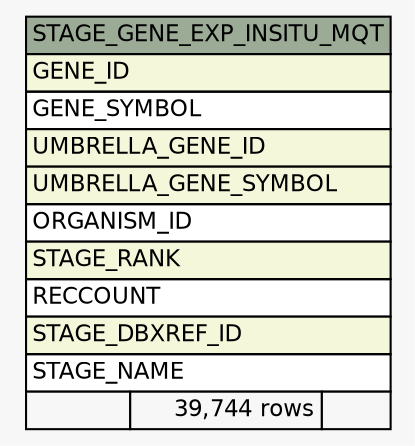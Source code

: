 // dot 2.38.0 on Windows 10 10.0
// SchemaSpy rev Unknown
digraph "STAGE_GENE_EXP_INSITU_MQT" {
  graph [
    rankdir="RL"
    bgcolor="#f7f7f7"
    nodesep="0.18"
    ranksep="0.46"
    fontname="Helvetica"
    fontsize="11"
  ];
  node [
    fontname="Helvetica"
    fontsize="11"
    shape="plaintext"
  ];
  edge [
    arrowsize="0.8"
  ];
  "STAGE_GENE_EXP_INSITU_MQT" [
    label=<
    <TABLE BORDER="0" CELLBORDER="1" CELLSPACING="0" BGCOLOR="#ffffff">
      <TR><TD COLSPAN="3" BGCOLOR="#9bab96" ALIGN="CENTER">STAGE_GENE_EXP_INSITU_MQT</TD></TR>
      <TR><TD PORT="GENE_ID" COLSPAN="3" BGCOLOR="#f4f7da" ALIGN="LEFT">GENE_ID</TD></TR>
      <TR><TD PORT="GENE_SYMBOL" COLSPAN="3" ALIGN="LEFT">GENE_SYMBOL</TD></TR>
      <TR><TD PORT="UMBRELLA_GENE_ID" COLSPAN="3" BGCOLOR="#f4f7da" ALIGN="LEFT">UMBRELLA_GENE_ID</TD></TR>
      <TR><TD PORT="UMBRELLA_GENE_SYMBOL" COLSPAN="3" BGCOLOR="#f4f7da" ALIGN="LEFT">UMBRELLA_GENE_SYMBOL</TD></TR>
      <TR><TD PORT="ORGANISM_ID" COLSPAN="3" ALIGN="LEFT">ORGANISM_ID</TD></TR>
      <TR><TD PORT="STAGE_RANK" COLSPAN="3" BGCOLOR="#f4f7da" ALIGN="LEFT">STAGE_RANK</TD></TR>
      <TR><TD PORT="RECCOUNT" COLSPAN="3" ALIGN="LEFT">RECCOUNT</TD></TR>
      <TR><TD PORT="STAGE_DBXREF_ID" COLSPAN="3" BGCOLOR="#f4f7da" ALIGN="LEFT">STAGE_DBXREF_ID</TD></TR>
      <TR><TD PORT="STAGE_NAME" COLSPAN="3" ALIGN="LEFT">STAGE_NAME</TD></TR>
      <TR><TD ALIGN="LEFT" BGCOLOR="#f7f7f7">  </TD><TD ALIGN="RIGHT" BGCOLOR="#f7f7f7">39,744 rows</TD><TD ALIGN="RIGHT" BGCOLOR="#f7f7f7">  </TD></TR>
    </TABLE>>
    URL="tables/STAGE_GENE_EXP_INSITU_MQT.html"
    tooltip="STAGE_GENE_EXP_INSITU_MQT"
  ];
}
